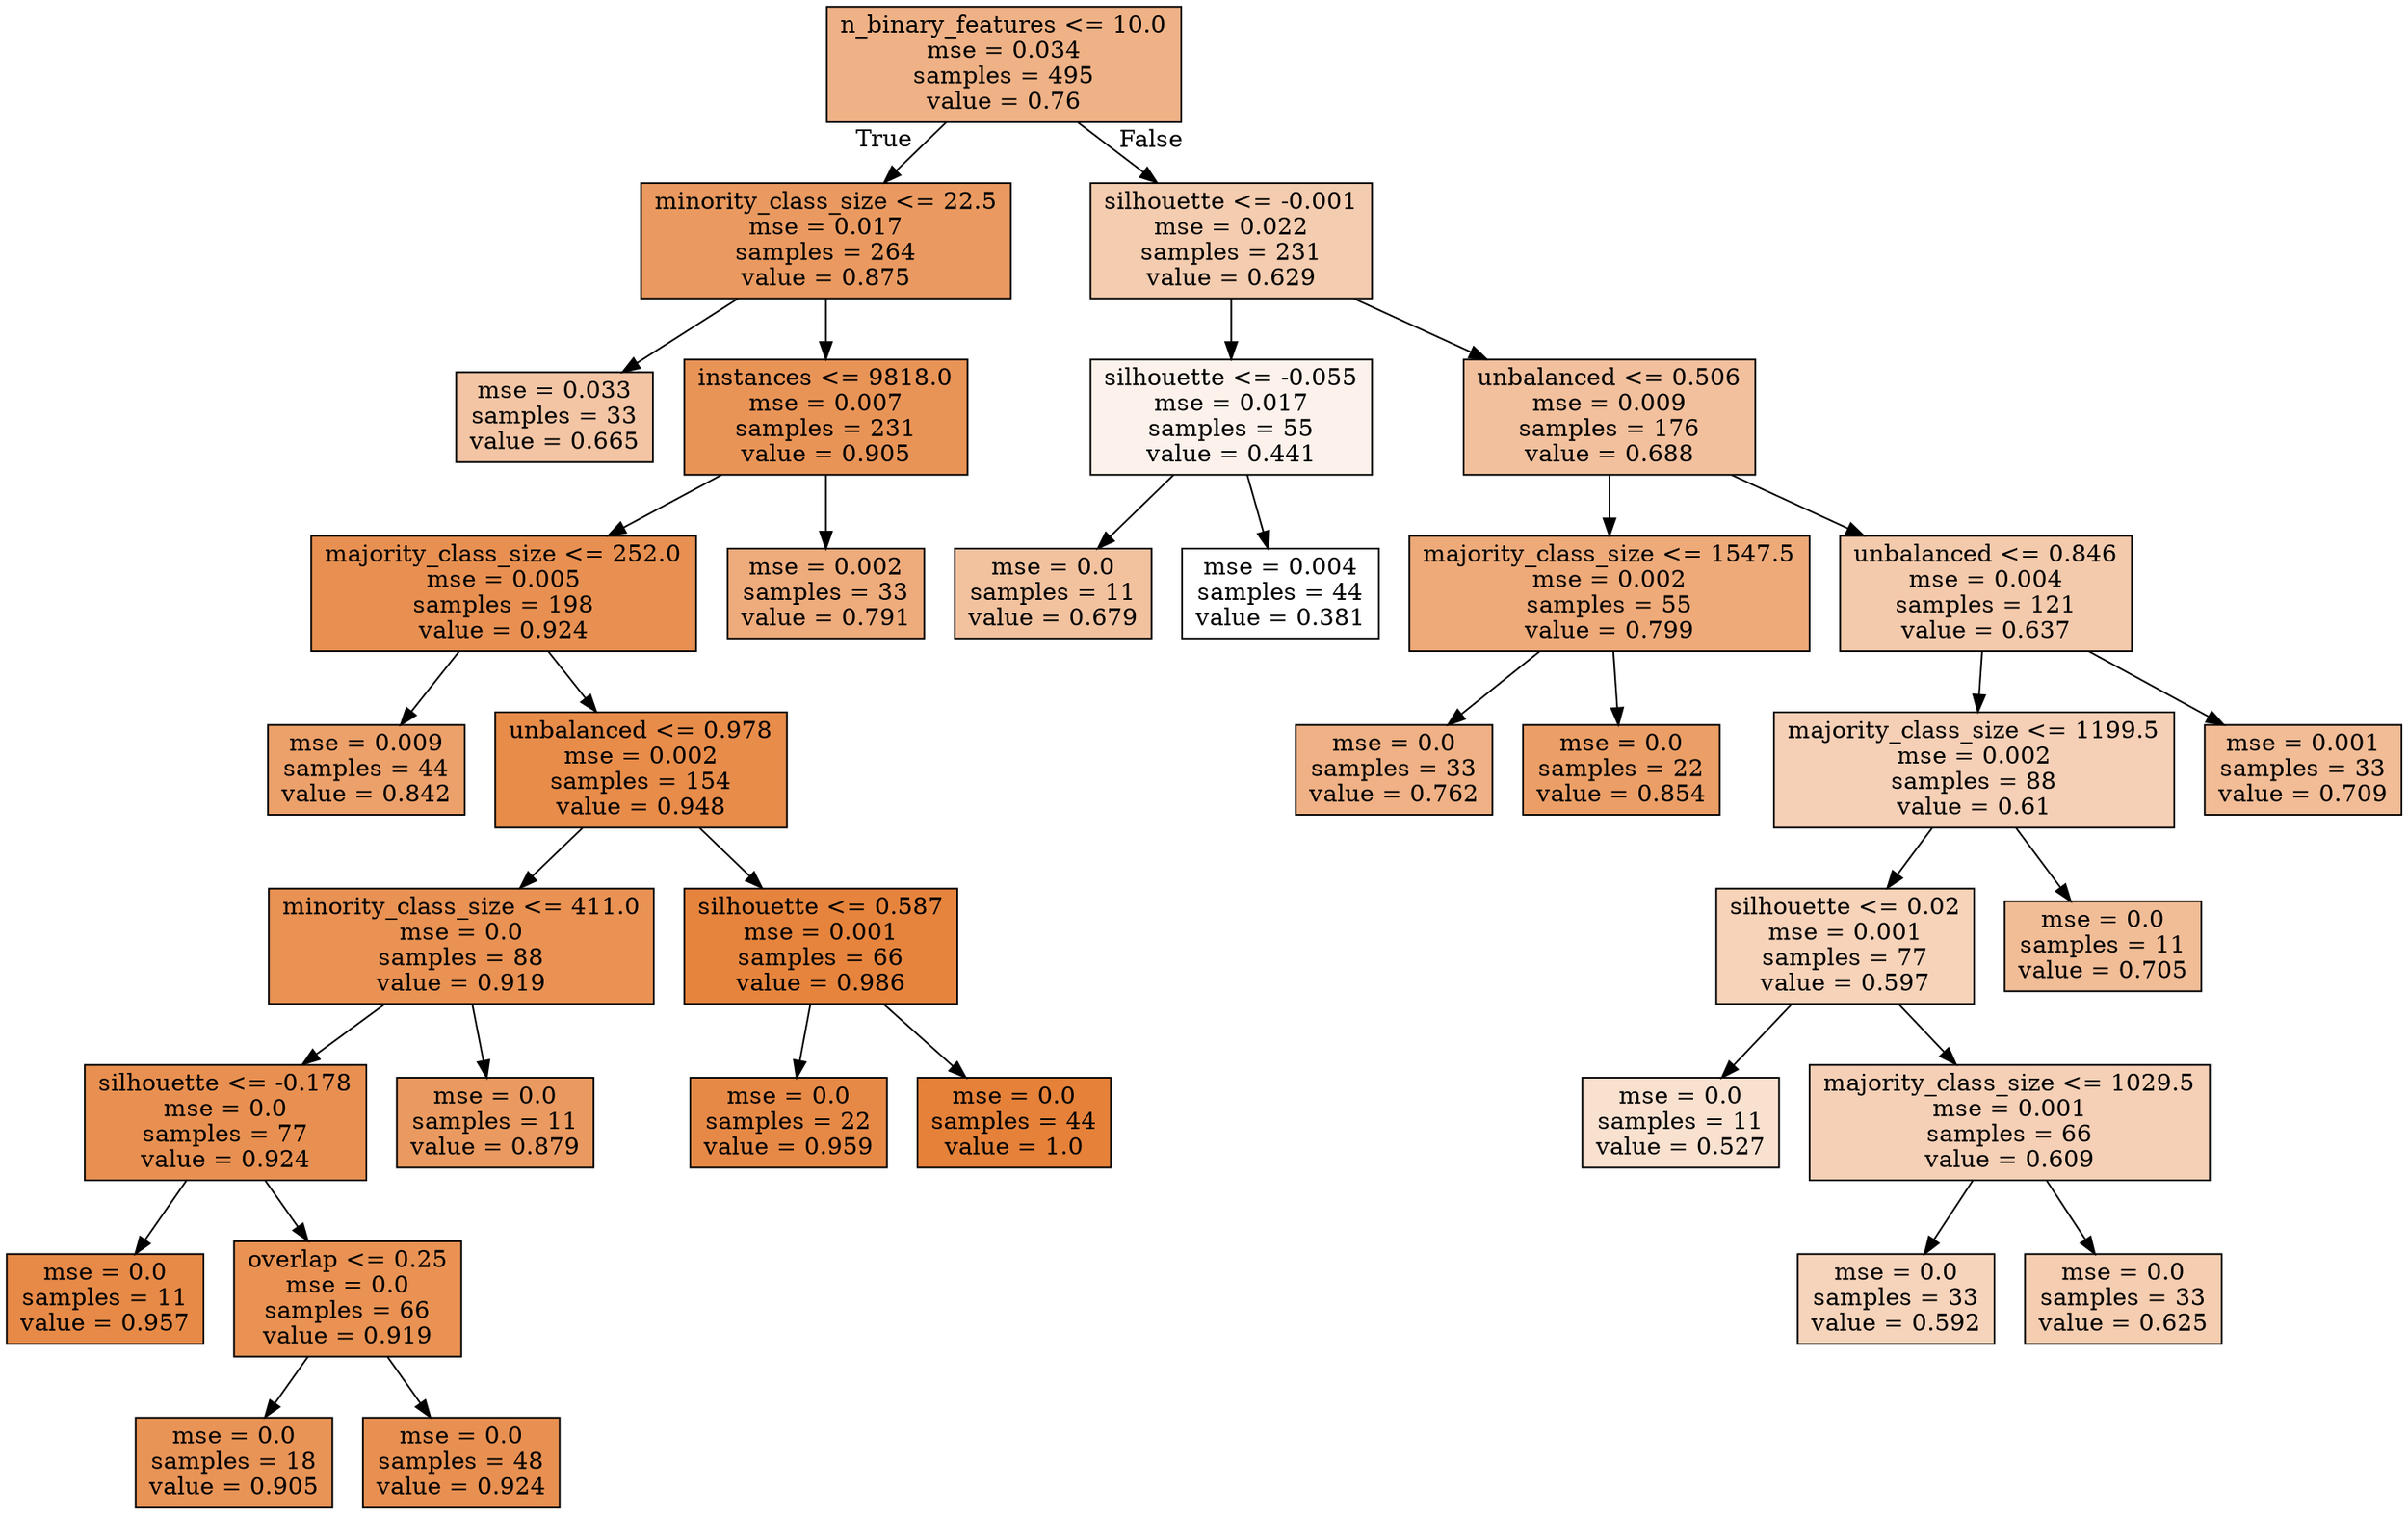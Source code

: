 digraph Tree {
node [shape=box, style="filled", color="black"] ;
0 [label="n_binary_features <= 10.0\nmse = 0.034\nsamples = 495\nvalue = 0.76", fillcolor="#e581399c"] ;
1 [label="minority_class_size <= 22.5\nmse = 0.017\nsamples = 264\nvalue = 0.875", fillcolor="#e58139cc"] ;
0 -> 1 [labeldistance=2.5, labelangle=45, headlabel="True"] ;
2 [label="mse = 0.033\nsamples = 33\nvalue = 0.665", fillcolor="#e5813975"] ;
1 -> 2 ;
3 [label="instances <= 9818.0\nmse = 0.007\nsamples = 231\nvalue = 0.905", fillcolor="#e58139d8"] ;
1 -> 3 ;
4 [label="majority_class_size <= 252.0\nmse = 0.005\nsamples = 198\nvalue = 0.924", fillcolor="#e58139e0"] ;
3 -> 4 ;
5 [label="mse = 0.009\nsamples = 44\nvalue = 0.842", fillcolor="#e58139be"] ;
4 -> 5 ;
6 [label="unbalanced <= 0.978\nmse = 0.002\nsamples = 154\nvalue = 0.948", fillcolor="#e58139e9"] ;
4 -> 6 ;
7 [label="minority_class_size <= 411.0\nmse = 0.0\nsamples = 88\nvalue = 0.919", fillcolor="#e58139dd"] ;
6 -> 7 ;
8 [label="silhouette <= -0.178\nmse = 0.0\nsamples = 77\nvalue = 0.924", fillcolor="#e58139e0"] ;
7 -> 8 ;
9 [label="mse = 0.0\nsamples = 11\nvalue = 0.957", fillcolor="#e58139ed"] ;
8 -> 9 ;
10 [label="overlap <= 0.25\nmse = 0.0\nsamples = 66\nvalue = 0.919", fillcolor="#e58139dd"] ;
8 -> 10 ;
11 [label="mse = 0.0\nsamples = 18\nvalue = 0.905", fillcolor="#e58139d8"] ;
10 -> 11 ;
12 [label="mse = 0.0\nsamples = 48\nvalue = 0.924", fillcolor="#e58139e0"] ;
10 -> 12 ;
13 [label="mse = 0.0\nsamples = 11\nvalue = 0.879", fillcolor="#e58139cd"] ;
7 -> 13 ;
14 [label="silhouette <= 0.587\nmse = 0.001\nsamples = 66\nvalue = 0.986", fillcolor="#e58139f9"] ;
6 -> 14 ;
15 [label="mse = 0.0\nsamples = 22\nvalue = 0.959", fillcolor="#e58139ee"] ;
14 -> 15 ;
16 [label="mse = 0.0\nsamples = 44\nvalue = 1.0", fillcolor="#e58139ff"] ;
14 -> 16 ;
17 [label="mse = 0.002\nsamples = 33\nvalue = 0.791", fillcolor="#e58139a9"] ;
3 -> 17 ;
18 [label="silhouette <= -0.001\nmse = 0.022\nsamples = 231\nvalue = 0.629", fillcolor="#e5813966"] ;
0 -> 18 [labeldistance=2.5, labelangle=-45, headlabel="False"] ;
19 [label="silhouette <= -0.055\nmse = 0.017\nsamples = 55\nvalue = 0.441", fillcolor="#e5813919"] ;
18 -> 19 ;
20 [label="mse = 0.0\nsamples = 11\nvalue = 0.679", fillcolor="#e581397b"] ;
19 -> 20 ;
21 [label="mse = 0.004\nsamples = 44\nvalue = 0.381", fillcolor="#e5813900"] ;
19 -> 21 ;
22 [label="unbalanced <= 0.506\nmse = 0.009\nsamples = 176\nvalue = 0.688", fillcolor="#e581397e"] ;
18 -> 22 ;
23 [label="majority_class_size <= 1547.5\nmse = 0.002\nsamples = 55\nvalue = 0.799", fillcolor="#e58139ac"] ;
22 -> 23 ;
24 [label="mse = 0.0\nsamples = 33\nvalue = 0.762", fillcolor="#e581399d"] ;
23 -> 24 ;
25 [label="mse = 0.0\nsamples = 22\nvalue = 0.854", fillcolor="#e58139c3"] ;
23 -> 25 ;
26 [label="unbalanced <= 0.846\nmse = 0.004\nsamples = 121\nvalue = 0.637", fillcolor="#e581396a"] ;
22 -> 26 ;
27 [label="majority_class_size <= 1199.5\nmse = 0.002\nsamples = 88\nvalue = 0.61", fillcolor="#e581395e"] ;
26 -> 27 ;
28 [label="silhouette <= 0.02\nmse = 0.001\nsamples = 77\nvalue = 0.597", fillcolor="#e5813959"] ;
27 -> 28 ;
29 [label="mse = 0.0\nsamples = 11\nvalue = 0.527", fillcolor="#e581393c"] ;
28 -> 29 ;
30 [label="majority_class_size <= 1029.5\nmse = 0.001\nsamples = 66\nvalue = 0.609", fillcolor="#e581395e"] ;
28 -> 30 ;
31 [label="mse = 0.0\nsamples = 33\nvalue = 0.592", fillcolor="#e5813957"] ;
30 -> 31 ;
32 [label="mse = 0.0\nsamples = 33\nvalue = 0.625", fillcolor="#e5813965"] ;
30 -> 32 ;
33 [label="mse = 0.0\nsamples = 11\nvalue = 0.705", fillcolor="#e5813985"] ;
27 -> 33 ;
34 [label="mse = 0.001\nsamples = 33\nvalue = 0.709", fillcolor="#e5813987"] ;
26 -> 34 ;
}